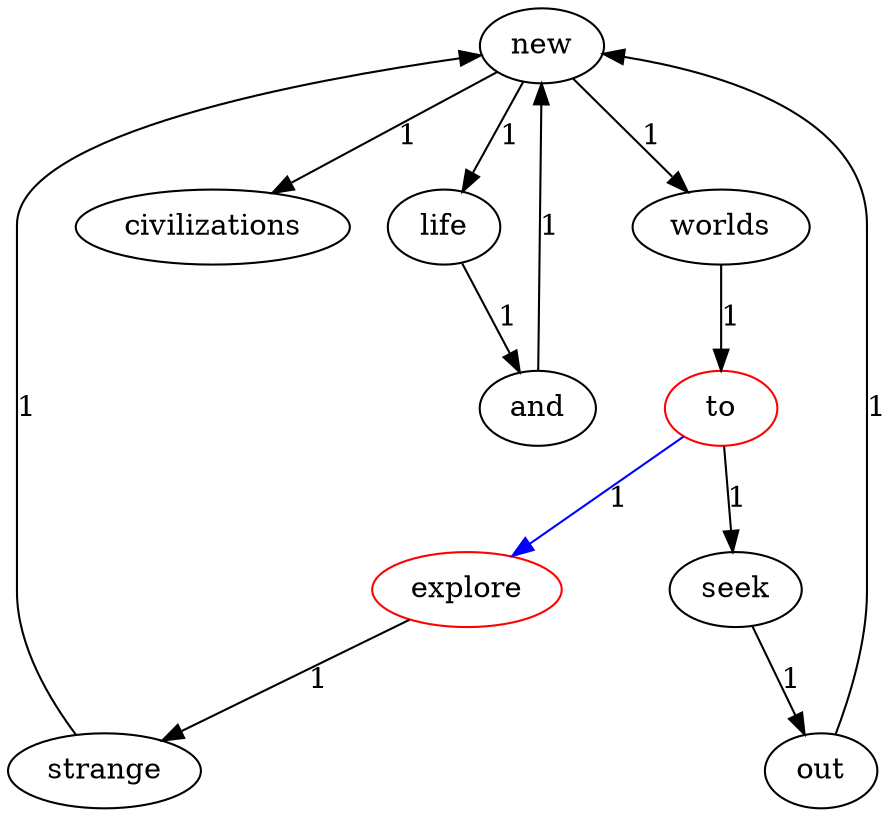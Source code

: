 digraph G{
new;
worlds;
explore [color=red];
and;
to [color=red];
civilizations;
seek;
life;
strange;
out;
new->worlds[label=1];
new->civilizations[label=1];
new->life[label=1];
worlds->to[label=1];
explore->strange[label=1];
and->new[label=1];
to->explore[label=1, color=blue];
to->seek[label=1];
seek->out[label=1];
strange->new[label=1];
life->and[label=1];
out->new[label=1];
}
